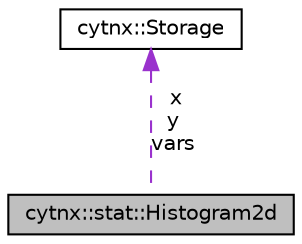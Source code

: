 digraph "cytnx::stat::Histogram2d"
{
  edge [fontname="Helvetica",fontsize="10",labelfontname="Helvetica",labelfontsize="10"];
  node [fontname="Helvetica",fontsize="10",shape=record];
  Node1 [label="cytnx::stat::Histogram2d",height=0.2,width=0.4,color="black", fillcolor="grey75", style="filled", fontcolor="black"];
  Node2 -> Node1 [dir="back",color="darkorchid3",fontsize="10",style="dashed",label=" x\ny\nvars" ,fontname="Helvetica"];
  Node2 [label="cytnx::Storage",height=0.2,width=0.4,color="black", fillcolor="white", style="filled",URL="$classcytnx_1_1Storage.html",tooltip="an memeory storage with multi-type/multi-device support "];
}
